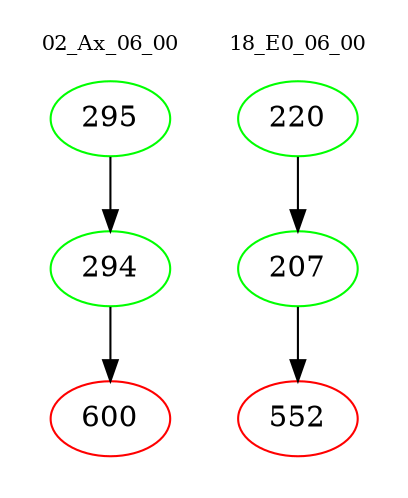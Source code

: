 digraph{
subgraph cluster_0 {
color = white
label = "02_Ax_06_00";
fontsize=10;
T0_295 [label="295", color="green"]
T0_295 -> T0_294 [color="black"]
T0_294 [label="294", color="green"]
T0_294 -> T0_600 [color="black"]
T0_600 [label="600", color="red"]
}
subgraph cluster_1 {
color = white
label = "18_E0_06_00";
fontsize=10;
T1_220 [label="220", color="green"]
T1_220 -> T1_207 [color="black"]
T1_207 [label="207", color="green"]
T1_207 -> T1_552 [color="black"]
T1_552 [label="552", color="red"]
}
}
